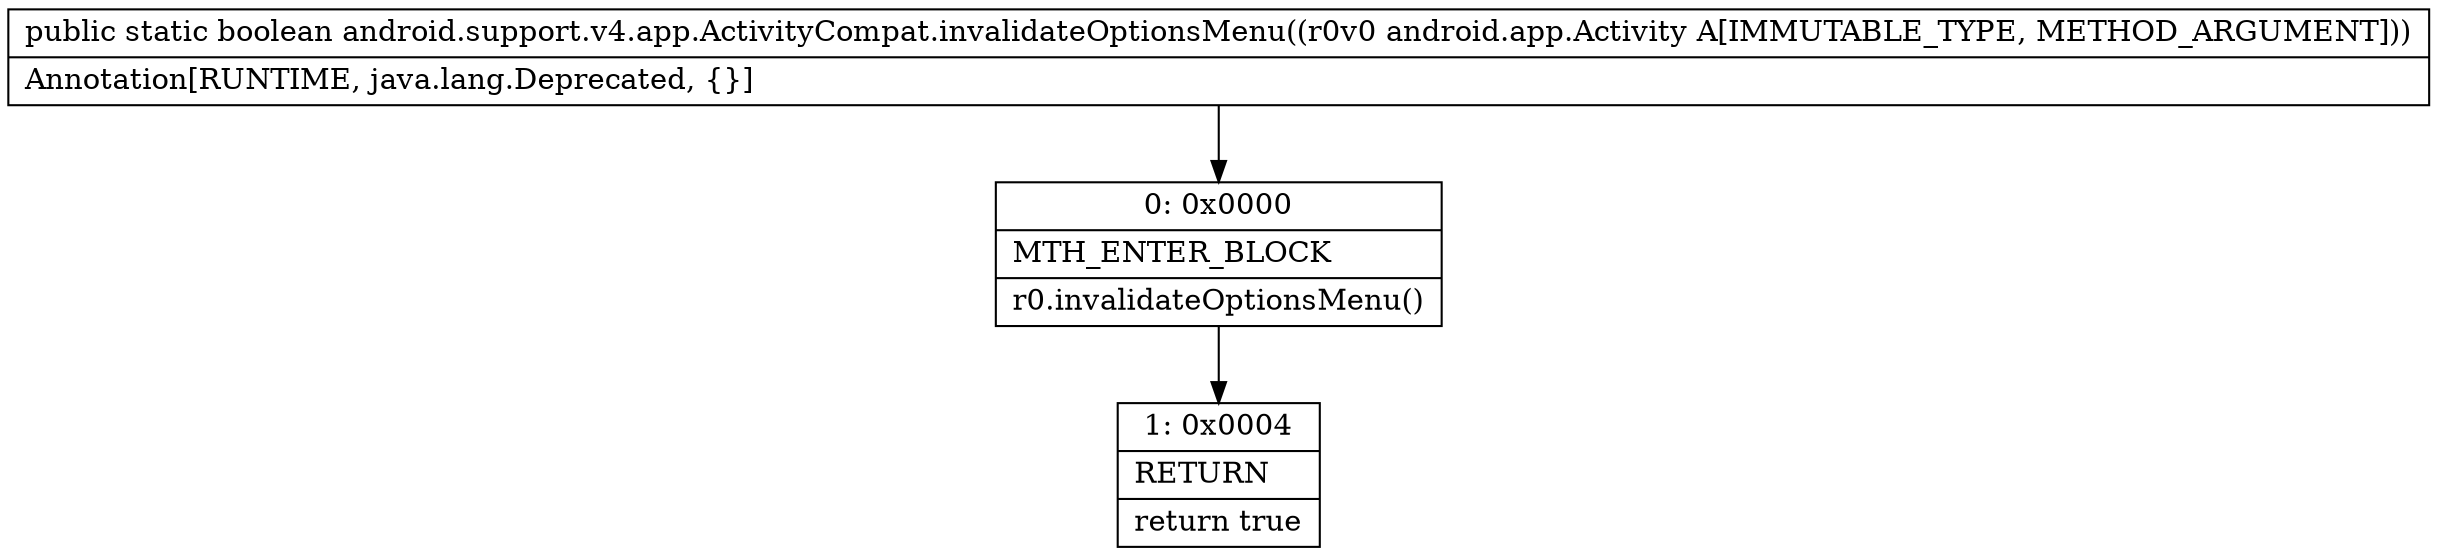 digraph "CFG forandroid.support.v4.app.ActivityCompat.invalidateOptionsMenu(Landroid\/app\/Activity;)Z" {
Node_0 [shape=record,label="{0\:\ 0x0000|MTH_ENTER_BLOCK\l|r0.invalidateOptionsMenu()\l}"];
Node_1 [shape=record,label="{1\:\ 0x0004|RETURN\l|return true\l}"];
MethodNode[shape=record,label="{public static boolean android.support.v4.app.ActivityCompat.invalidateOptionsMenu((r0v0 android.app.Activity A[IMMUTABLE_TYPE, METHOD_ARGUMENT]))  | Annotation[RUNTIME, java.lang.Deprecated, \{\}]\l}"];
MethodNode -> Node_0;
Node_0 -> Node_1;
}

